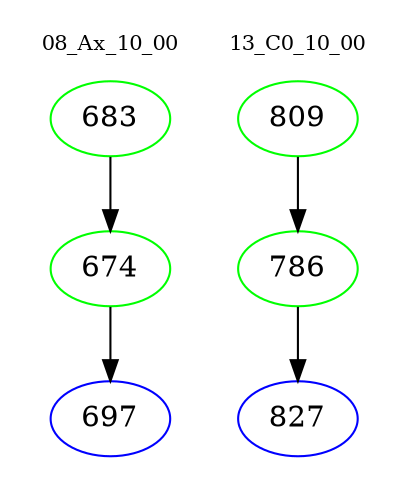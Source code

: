 digraph{
subgraph cluster_0 {
color = white
label = "08_Ax_10_00";
fontsize=10;
T0_683 [label="683", color="green"]
T0_683 -> T0_674 [color="black"]
T0_674 [label="674", color="green"]
T0_674 -> T0_697 [color="black"]
T0_697 [label="697", color="blue"]
}
subgraph cluster_1 {
color = white
label = "13_C0_10_00";
fontsize=10;
T1_809 [label="809", color="green"]
T1_809 -> T1_786 [color="black"]
T1_786 [label="786", color="green"]
T1_786 -> T1_827 [color="black"]
T1_827 [label="827", color="blue"]
}
}

